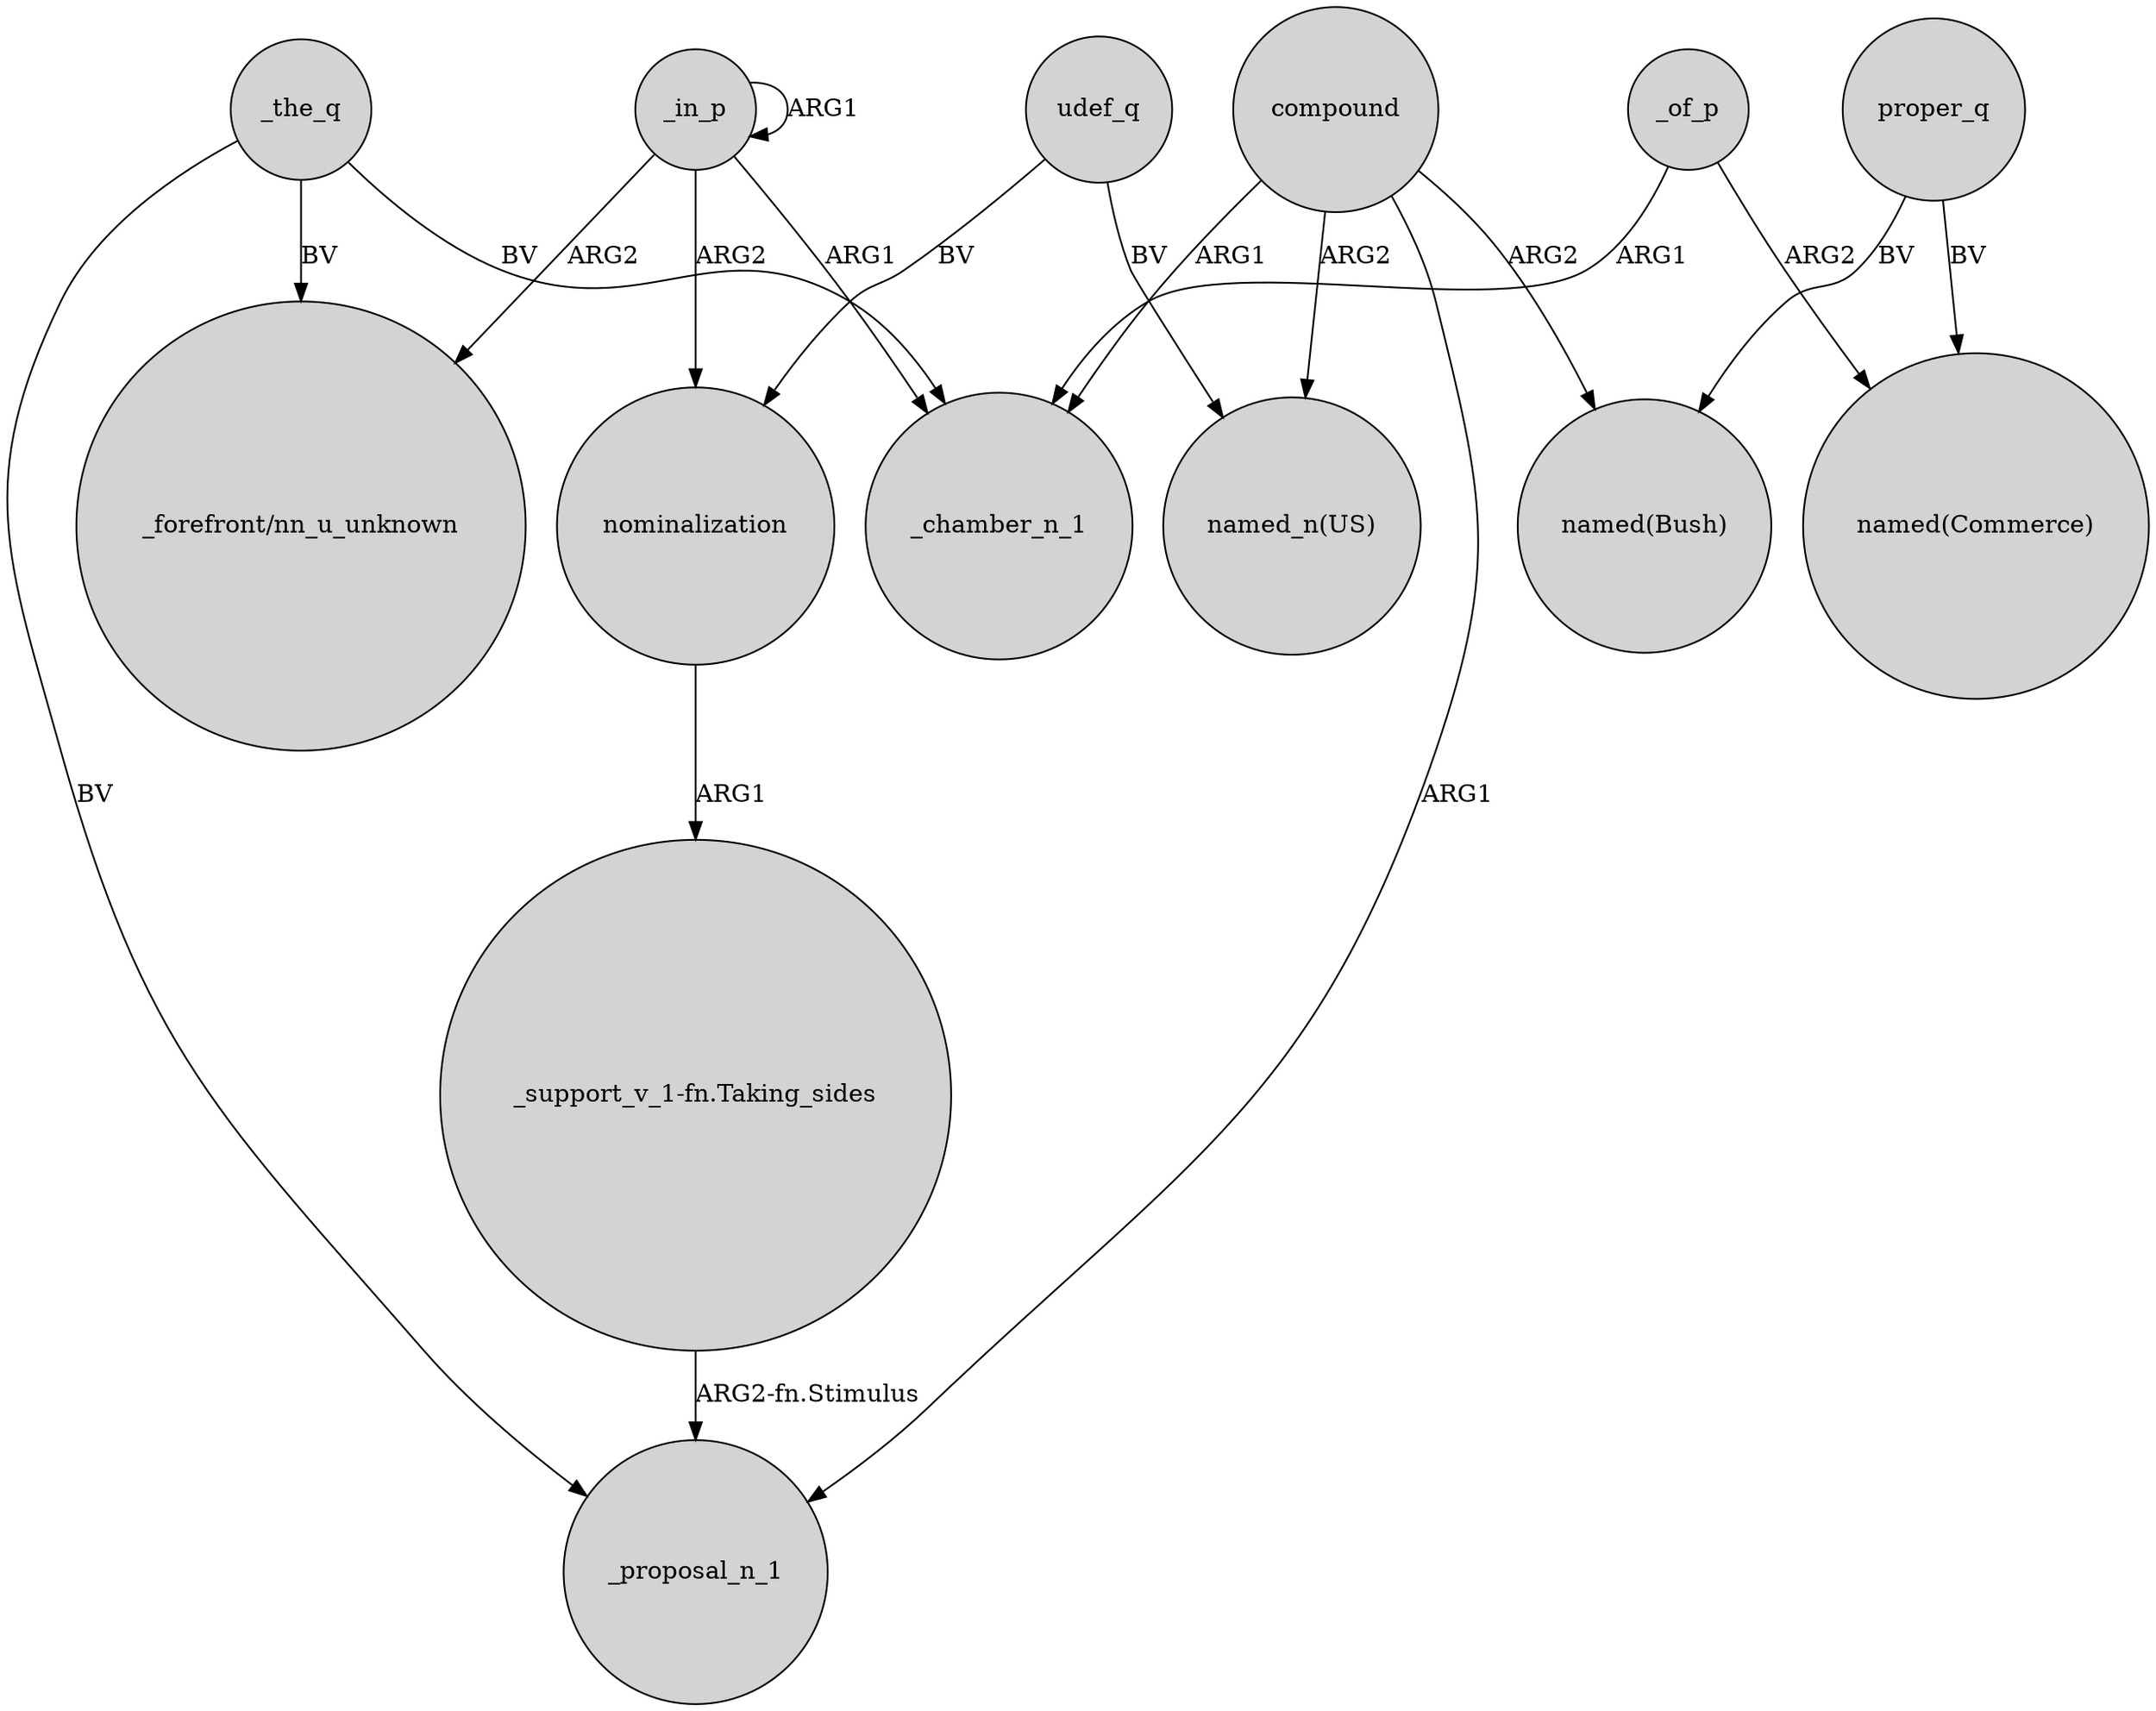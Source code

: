 digraph {
	node [shape=circle style=filled]
	_the_q -> _proposal_n_1 [label=BV]
	udef_q -> "named_n(US)" [label=BV]
	compound -> "named(Bush)" [label=ARG2]
	_of_p -> "named(Commerce)" [label=ARG2]
	compound -> "named_n(US)" [label=ARG2]
	compound -> _chamber_n_1 [label=ARG1]
	_the_q -> _chamber_n_1 [label=BV]
	_in_p -> _in_p [label=ARG1]
	_in_p -> _chamber_n_1 [label=ARG1]
	_of_p -> _chamber_n_1 [label=ARG1]
	_in_p -> "_forefront/nn_u_unknown" [label=ARG2]
	_the_q -> "_forefront/nn_u_unknown" [label=BV]
	proper_q -> "named(Bush)" [label=BV]
	udef_q -> nominalization [label=BV]
	proper_q -> "named(Commerce)" [label=BV]
	"_support_v_1-fn.Taking_sides" -> _proposal_n_1 [label="ARG2-fn.Stimulus"]
	compound -> _proposal_n_1 [label=ARG1]
	_in_p -> nominalization [label=ARG2]
	nominalization -> "_support_v_1-fn.Taking_sides" [label=ARG1]
}
